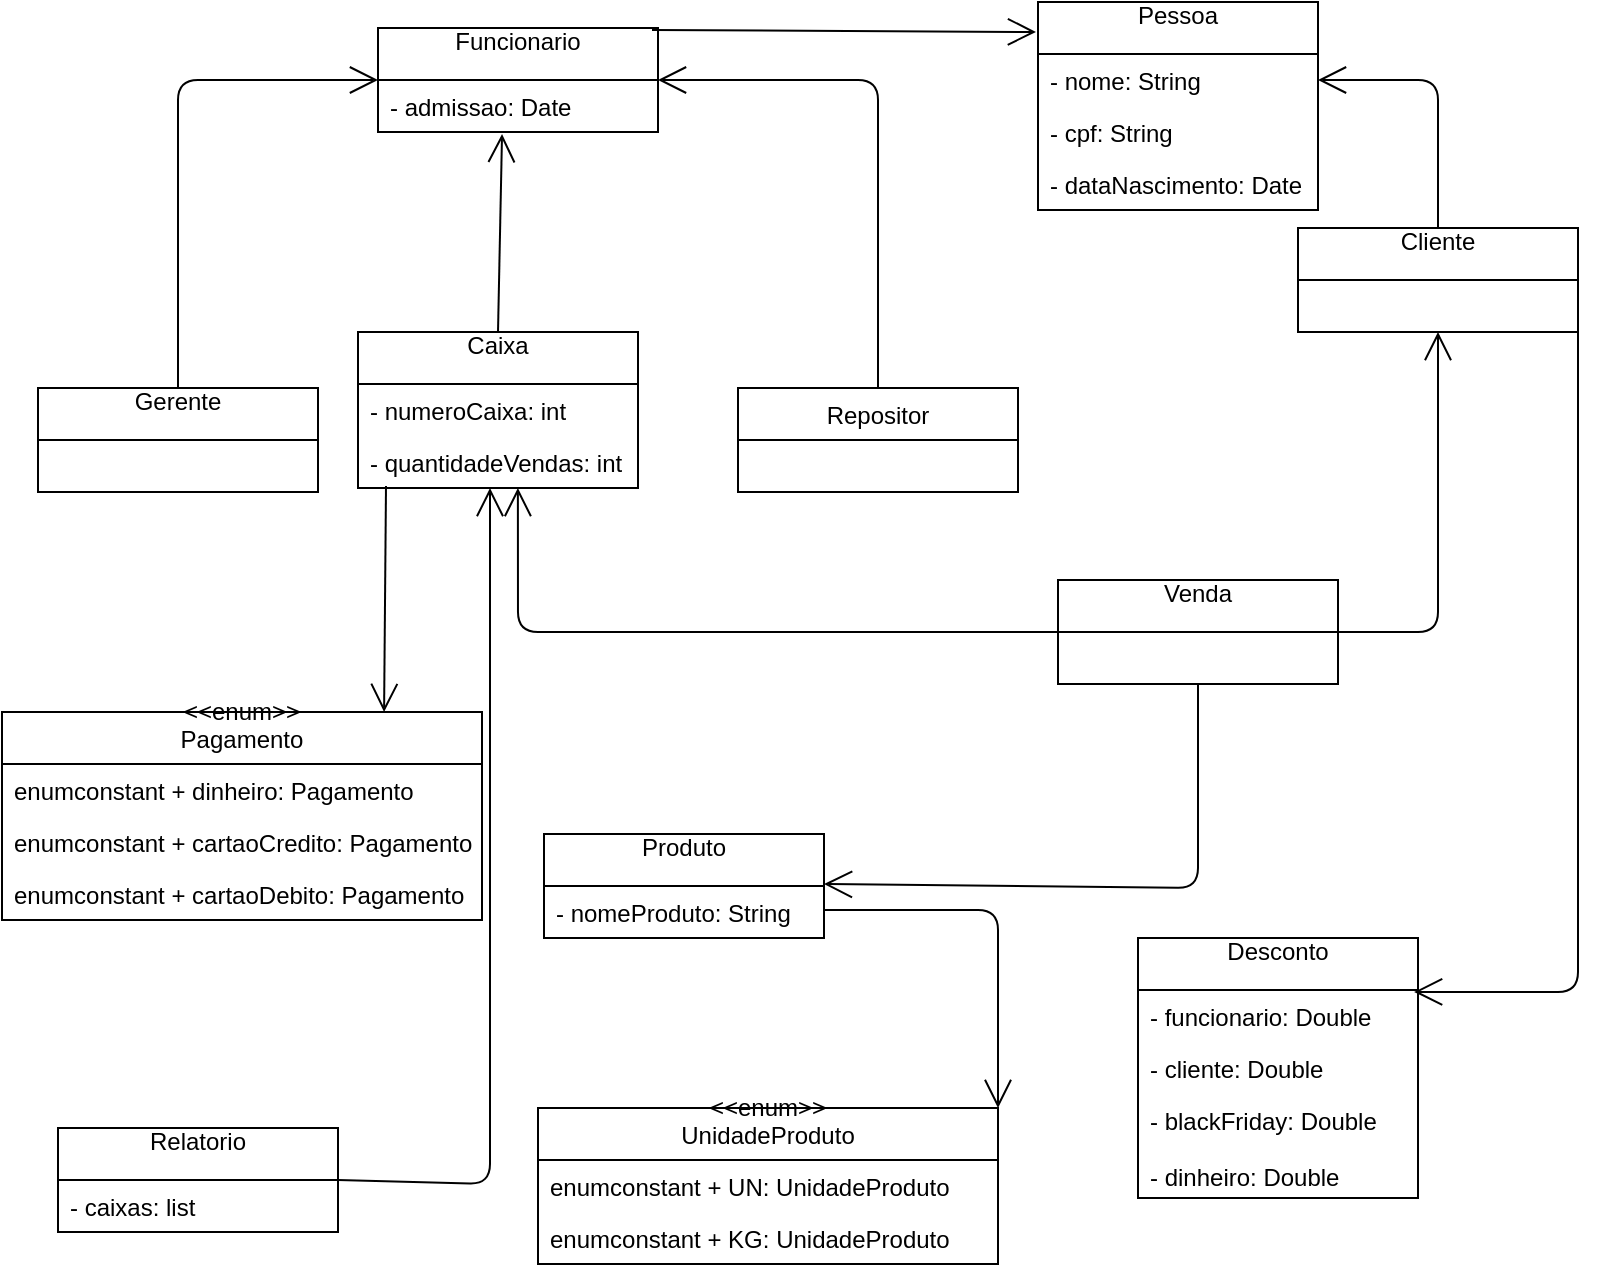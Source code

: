 <mxfile type="device" version="10.6.3"><diagram id="dy8AkEhJQHtJfwQM8YCp" name="Page-1"><mxGraphModel grid="1" dx="840" dy="478" gridSize="10" guides="1" tooltips="1" connect="1" arrows="1" fold="1" page="1" pageScale="1" pageWidth="827" pageHeight="1169" math="0" shadow="0"><root><mxCell id="0" /><mxCell id="1" parent="0" /><mxCell id="J99-HxfMmzeD-QQarW4J-13" value="Gerente&#10;" parent="1" vertex="1" style="swimlane;fontStyle=0;childLayout=stackLayout;horizontal=1;startSize=26;fillColor=none;horizontalStack=0;resizeParent=1;resizeParentMax=0;resizeLast=0;collapsible=1;marginBottom=0;"><mxGeometry as="geometry" height="52" width="140" x="20" y="200"><mxRectangle as="alternateBounds" height="26" width="80" x="20" y="100" /></mxGeometry></mxCell><mxCell id="J99-HxfMmzeD-QQarW4J-21" value="Repositor" parent="1" vertex="1" style="swimlane;fontStyle=0;childLayout=stackLayout;horizontal=1;startSize=26;fillColor=none;horizontalStack=0;resizeParent=1;resizeParentMax=0;resizeLast=0;collapsible=1;marginBottom=0;"><mxGeometry as="geometry" height="52" width="140" x="370" y="200" /></mxCell><mxCell id="J99-HxfMmzeD-QQarW4J-25" value="Venda&#10;" parent="1" vertex="1" style="swimlane;fontStyle=0;childLayout=stackLayout;horizontal=1;startSize=26;fillColor=none;horizontalStack=0;resizeParent=1;resizeParentMax=0;resizeLast=0;collapsible=1;marginBottom=0;"><mxGeometry as="geometry" height="52" width="140" x="530" y="296" /></mxCell><mxCell id="J99-HxfMmzeD-QQarW4J-29" value="Cliente&#10;" parent="1" vertex="1" style="swimlane;fontStyle=0;childLayout=stackLayout;horizontal=1;startSize=26;fillColor=none;horizontalStack=0;resizeParent=1;resizeParentMax=0;resizeLast=0;collapsible=1;marginBottom=0;"><mxGeometry as="geometry" height="52" width="140" x="650" y="120" /></mxCell><mxCell id="SFWZTHUIYwSj-wY7KT-R-1" value="" parent="1" style="endArrow=open;endFill=1;endSize=12;html=1;exitX=0.5;exitY=0;exitDx=0;exitDy=0;entryX=0;entryY=0.5;entryDx=0;entryDy=0;" source="J99-HxfMmzeD-QQarW4J-13" edge="1"><mxGeometry as="geometry" width="160" relative="1"><mxPoint as="sourcePoint" x="40" y="145.5" /><mxPoint as="targetPoint" x="190" y="46" /><Array as="points"><mxPoint x="90" y="46" /></Array></mxGeometry></mxCell><mxCell id="SFWZTHUIYwSj-wY7KT-R-2" value="" parent="1" style="endArrow=open;endFill=1;endSize=12;html=1;exitX=0.5;exitY=0;exitDx=0;exitDy=0;entryX=0.443;entryY=1.038;entryDx=0;entryDy=0;entryPerimeter=0;" source="YMB7ENITeRA24FuGk-F7-5" edge="1" target="u0Q2fNAjcWm606cF1dNG-2"><mxGeometry as="geometry" width="160" relative="1"><mxPoint as="sourcePoint" x="260" y="200" /><mxPoint as="targetPoint" x="260" y="72" /><Array as="points" /></mxGeometry></mxCell><mxCell id="SFWZTHUIYwSj-wY7KT-R-3" value="" parent="1" style="endArrow=open;endFill=1;endSize=12;html=1;entryX=1;entryY=0.5;entryDx=0;entryDy=0;exitX=0.5;exitY=0;exitDx=0;exitDy=0;" source="J99-HxfMmzeD-QQarW4J-21" edge="1"><mxGeometry as="geometry" width="160" relative="1"><mxPoint as="sourcePoint" x="310" y="110" /><mxPoint as="targetPoint" x="330" y="46" /><Array as="points"><mxPoint x="440" y="46" /></Array></mxGeometry></mxCell><mxCell id="SFWZTHUIYwSj-wY7KT-R-4" value="" parent="1" style="endArrow=open;endFill=1;endSize=12;html=1;exitX=0.979;exitY=0.019;exitDx=0;exitDy=0;exitPerimeter=0;entryX=-0.007;entryY=0.038;entryDx=0;entryDy=0;entryPerimeter=0;" edge="1"><mxGeometry as="geometry" width="160" relative="1"><mxPoint as="sourcePoint" x="327" y="21" /><mxPoint as="targetPoint" x="519" y="22" /></mxGeometry></mxCell><mxCell id="SFWZTHUIYwSj-wY7KT-R-5" value="" parent="1" style="endArrow=open;endFill=1;endSize=12;html=1;entryX=1;entryY=0;entryDx=0;entryDy=0;entryPerimeter=0;exitX=0.5;exitY=0;exitDx=0;exitDy=0;" source="J99-HxfMmzeD-QQarW4J-29" edge="1"><mxGeometry as="geometry" width="160" relative="1"><mxPoint as="sourcePoint" x="600" y="440" /><mxPoint as="targetPoint" x="660" y="46" /><Array as="points"><mxPoint x="720" y="46" /></Array></mxGeometry></mxCell><mxCell id="SFWZTHUIYwSj-wY7KT-R-6" value="" parent="1" style="endArrow=open;endFill=1;endSize=12;html=1;entryX=0.5;entryY=1;entryDx=0;entryDy=0;exitX=1;exitY=0.5;exitDx=0;exitDy=0;" source="J99-HxfMmzeD-QQarW4J-25" edge="1" target="J99-HxfMmzeD-QQarW4J-29"><mxGeometry as="geometry" width="160" relative="1"><mxPoint as="sourcePoint" x="343" y="347.5" /><mxPoint as="targetPoint" x="503" y="347.5" /><Array as="points"><mxPoint x="720" y="322" /></Array></mxGeometry></mxCell><mxCell id="SFWZTHUIYwSj-wY7KT-R-7" value="" parent="1" style="endArrow=open;endFill=1;endSize=12;html=1;entryX=0.571;entryY=1;entryDx=0;entryDy=0;exitX=0;exitY=0.5;exitDx=0;exitDy=0;entryPerimeter=0;" source="J99-HxfMmzeD-QQarW4J-25" edge="1" target="YMB7ENITeRA24FuGk-F7-7"><mxGeometry as="geometry" width="160" relative="1"><mxPoint as="sourcePoint" x="520" y="330" /><mxPoint as="targetPoint" x="260" y="252" /><Array as="points"><mxPoint x="260" y="322" /></Array></mxGeometry></mxCell><mxCell id="SFWZTHUIYwSj-wY7KT-R-8" value="" parent="1" style="endArrow=open;endFill=1;endSize=12;html=1;exitX=0.5;exitY=1;exitDx=0;exitDy=0;entryX=1;entryY=0.5;entryDx=0;entryDy=0;" source="J99-HxfMmzeD-QQarW4J-25" edge="1"><mxGeometry as="geometry" width="160" relative="1"><mxPoint as="sourcePoint" x="540" y="430" /><mxPoint as="targetPoint" x="413" y="448" /><Array as="points"><mxPoint x="600" y="450" /></Array></mxGeometry></mxCell><mxCell id="SFWZTHUIYwSj-wY7KT-R-9" value="" parent="1" style="endArrow=open;endFill=1;endSize=12;html=1;exitX=1;exitY=0.75;exitDx=0;exitDy=0;entryX=1;entryY=0;entryDx=0;entryDy=0;entryPerimeter=0;" edge="1" target="SFWZTHUIYwSj-wY7KT-R-22"><mxGeometry as="geometry" width="160" relative="1"><mxPoint as="sourcePoint" x="413" y="461" /><mxPoint as="targetPoint" x="500" y="530" /><Array as="points"><mxPoint x="500" y="461" /></Array></mxGeometry></mxCell><mxCell id="SFWZTHUIYwSj-wY7KT-R-10" value="" parent="1" style="endArrow=open;endFill=1;endSize=12;html=1;exitX=0.1;exitY=0.962;exitDx=0;exitDy=0;exitPerimeter=0;entryX=0.796;entryY=0;entryDx=0;entryDy=0;entryPerimeter=0;" source="YMB7ENITeRA24FuGk-F7-7" edge="1" target="YMB7ENITeRA24FuGk-F7-1"><mxGeometry as="geometry" width="160" relative="1"><mxPoint as="sourcePoint" x="190" y="226" /><mxPoint as="targetPoint" x="190" y="361" /></mxGeometry></mxCell><mxCell id="SFWZTHUIYwSj-wY7KT-R-11" value="" parent="1" style="endArrow=open;endFill=1;endSize=12;html=1;exitX=1;exitY=0.75;exitDx=0;exitDy=0;entryX=0.986;entryY=0.038;entryDx=0;entryDy=0;entryPerimeter=0;" source="J99-HxfMmzeD-QQarW4J-29" edge="1" target="u0Q2fNAjcWm606cF1dNG-6"><mxGeometry as="geometry" width="160" relative="1"><mxPoint as="sourcePoint" x="680" y="412" /><mxPoint as="targetPoint" x="840" y="412" /><Array as="points"><mxPoint x="790" y="502" /></Array></mxGeometry></mxCell><mxCell id="SFWZTHUIYwSj-wY7KT-R-12" value="Pessoa&#10;" parent="1" vertex="1" style="swimlane;fontStyle=0;childLayout=stackLayout;horizontal=1;startSize=26;fillColor=none;horizontalStack=0;resizeParent=1;resizeParentMax=0;resizeLast=0;collapsible=1;marginBottom=0;"><mxGeometry as="geometry" height="104" width="140" x="520" y="7" /></mxCell><mxCell id="SFWZTHUIYwSj-wY7KT-R-13" value="- nome: String&#10;" parent="SFWZTHUIYwSj-wY7KT-R-12" vertex="1" style="text;strokeColor=none;fillColor=none;align=left;verticalAlign=top;spacingLeft=4;spacingRight=4;overflow=hidden;rotatable=0;points=[[0,0.5],[1,0.5]];portConstraint=eastwest;"><mxGeometry as="geometry" height="26" width="140" y="26" /></mxCell><mxCell id="SFWZTHUIYwSj-wY7KT-R-14" value="- cpf: String&#10;" parent="SFWZTHUIYwSj-wY7KT-R-12" vertex="1" style="text;strokeColor=none;fillColor=none;align=left;verticalAlign=top;spacingLeft=4;spacingRight=4;overflow=hidden;rotatable=0;points=[[0,0.5],[1,0.5]];portConstraint=eastwest;"><mxGeometry as="geometry" height="26" width="140" y="52" /></mxCell><mxCell id="SFWZTHUIYwSj-wY7KT-R-15" value="- dataNascimento: Date&#10;" parent="SFWZTHUIYwSj-wY7KT-R-12" vertex="1" style="text;strokeColor=none;fillColor=none;align=left;verticalAlign=top;spacingLeft=4;spacingRight=4;overflow=hidden;rotatable=0;points=[[0,0.5],[1,0.5]];portConstraint=eastwest;"><mxGeometry as="geometry" height="26" width="140" y="78" /></mxCell><mxCell id="SFWZTHUIYwSj-wY7KT-R-22" value="&lt;&lt;enum&gt;&gt;&#10;UnidadeProduto&#10;" parent="1" vertex="1" style="swimlane;fontStyle=0;childLayout=stackLayout;horizontal=1;startSize=26;fillColor=none;horizontalStack=0;resizeParent=1;resizeParentMax=0;resizeLast=0;collapsible=1;marginBottom=0;"><mxGeometry as="geometry" height="78" width="230" x="270" y="560"><mxRectangle as="alternateBounds" height="26" width="180" x="270" y="560" /></mxGeometry></mxCell><mxCell id="SFWZTHUIYwSj-wY7KT-R-24" value="enumconstant + UN: UnidadeProduto&#10;" parent="SFWZTHUIYwSj-wY7KT-R-22" vertex="1" style="text;strokeColor=none;fillColor=none;align=left;verticalAlign=top;spacingLeft=4;spacingRight=4;overflow=hidden;rotatable=0;points=[[0,0.5],[1,0.5]];portConstraint=eastwest;"><mxGeometry as="geometry" height="26" width="230" y="26" /></mxCell><mxCell id="SFWZTHUIYwSj-wY7KT-R-23" value="enumconstant + KG: UnidadeProduto&#10;" parent="SFWZTHUIYwSj-wY7KT-R-22" vertex="1" style="text;strokeColor=none;fillColor=none;align=left;verticalAlign=top;spacingLeft=4;spacingRight=4;overflow=hidden;rotatable=0;points=[[0,0.5],[1,0.5]];portConstraint=eastwest;"><mxGeometry as="geometry" height="26" width="230" y="52" /></mxCell><mxCell id="SFWZTHUIYwSj-wY7KT-R-27" value="Produto&#10;" parent="1" vertex="1" style="swimlane;fontStyle=0;childLayout=stackLayout;horizontal=1;startSize=26;fillColor=none;horizontalStack=0;resizeParent=1;resizeParentMax=0;resizeLast=0;collapsible=1;marginBottom=0;"><mxGeometry as="geometry" height="52" width="140" x="273" y="423" /></mxCell><mxCell id="SFWZTHUIYwSj-wY7KT-R-28" value="- nomeProduto: String&#10;" parent="SFWZTHUIYwSj-wY7KT-R-27" vertex="1" style="text;strokeColor=none;fillColor=none;align=left;verticalAlign=top;spacingLeft=4;spacingRight=4;overflow=hidden;rotatable=0;points=[[0,0.5],[1,0.5]];portConstraint=eastwest;"><mxGeometry as="geometry" height="26" width="140" y="26" /></mxCell><mxCell id="u0Q2fNAjcWm606cF1dNG-1" value="Funcionario&#10;" parent="1" vertex="1" style="swimlane;fontStyle=0;childLayout=stackLayout;horizontal=1;startSize=26;fillColor=none;horizontalStack=0;resizeParent=1;resizeParentMax=0;resizeLast=0;collapsible=1;marginBottom=0;"><mxGeometry as="geometry" height="52" width="140" x="190" y="20" /></mxCell><mxCell id="u0Q2fNAjcWm606cF1dNG-2" value="- admissao: Date&#10;" parent="u0Q2fNAjcWm606cF1dNG-1" vertex="1" style="text;strokeColor=none;fillColor=none;align=left;verticalAlign=top;spacingLeft=4;spacingRight=4;overflow=hidden;rotatable=0;points=[[0,0.5],[1,0.5]];portConstraint=eastwest;"><mxGeometry as="geometry" height="26" width="140" y="26" /></mxCell><mxCell id="u0Q2fNAjcWm606cF1dNG-5" value="Desconto&#10;" parent="1" vertex="1" style="swimlane;fontStyle=0;childLayout=stackLayout;horizontal=1;startSize=26;fillColor=none;horizontalStack=0;resizeParent=1;resizeParentMax=0;resizeLast=0;collapsible=1;marginBottom=0;"><mxGeometry as="geometry" height="130" width="140" x="570" y="475" /></mxCell><mxCell id="u0Q2fNAjcWm606cF1dNG-6" value="- funcionario: Double&#10;" parent="u0Q2fNAjcWm606cF1dNG-5" vertex="1" style="text;strokeColor=none;fillColor=none;align=left;verticalAlign=top;spacingLeft=4;spacingRight=4;overflow=hidden;rotatable=0;points=[[0,0.5],[1,0.5]];portConstraint=eastwest;"><mxGeometry as="geometry" height="26" width="140" y="26" /></mxCell><mxCell id="u0Q2fNAjcWm606cF1dNG-7" value="- cliente: Double&#10;" parent="u0Q2fNAjcWm606cF1dNG-5" vertex="1" style="text;strokeColor=none;fillColor=none;align=left;verticalAlign=top;spacingLeft=4;spacingRight=4;overflow=hidden;rotatable=0;points=[[0,0.5],[1,0.5]];portConstraint=eastwest;"><mxGeometry as="geometry" height="26" width="140" y="52" /></mxCell><mxCell id="u0Q2fNAjcWm606cF1dNG-8" value="- blackFriday: Double&#10;&#10;- dinheiro: Double&#10;" parent="u0Q2fNAjcWm606cF1dNG-5" vertex="1" style="text;strokeColor=none;fillColor=none;align=left;verticalAlign=top;spacingLeft=4;spacingRight=4;overflow=hidden;rotatable=0;points=[[0,0.5],[1,0.5]];portConstraint=eastwest;"><mxGeometry as="geometry" height="52" width="140" y="78" /></mxCell><mxCell id="u0Q2fNAjcWm606cF1dNG-9" value="Relatorio&#10;" parent="1" vertex="1" style="swimlane;fontStyle=0;childLayout=stackLayout;horizontal=1;startSize=26;fillColor=none;horizontalStack=0;resizeParent=1;resizeParentMax=0;resizeLast=0;collapsible=1;marginBottom=0;"><mxGeometry as="geometry" height="52" width="140" x="30" y="570" /></mxCell><mxCell id="u0Q2fNAjcWm606cF1dNG-10" value="- caixas: list" parent="u0Q2fNAjcWm606cF1dNG-9" vertex="1" style="text;strokeColor=none;fillColor=none;align=left;verticalAlign=top;spacingLeft=4;spacingRight=4;overflow=hidden;rotatable=0;points=[[0,0.5],[1,0.5]];portConstraint=eastwest;"><mxGeometry as="geometry" height="26" width="140" y="26" /></mxCell><mxCell id="u0Q2fNAjcWm606cF1dNG-13" value="" parent="1" style="endArrow=open;endFill=1;endSize=12;html=1;entryX=0.4;entryY=1.038;entryDx=0;entryDy=0;entryPerimeter=0;exitX=1;exitY=0.5;exitDx=0;exitDy=0;" source="u0Q2fNAjcWm606cF1dNG-9" edge="1"><mxGeometry as="geometry" width="160" relative="1"><mxPoint as="sourcePoint" x="200" y="640" /><mxPoint as="targetPoint" x="246" y="250" /><Array as="points"><mxPoint x="246" y="598" /></Array></mxGeometry></mxCell><mxCell id="YMB7ENITeRA24FuGk-F7-1" value="&lt;&lt;enum&gt;&gt;&#10;Pagamento&#10;" parent="1" vertex="1" style="swimlane;fontStyle=0;childLayout=stackLayout;horizontal=1;startSize=26;fillColor=none;horizontalStack=0;resizeParent=1;resizeParentMax=0;resizeLast=0;collapsible=1;marginBottom=0;"><mxGeometry as="geometry" height="104" width="240" x="2" y="362" /></mxCell><mxCell id="YMB7ENITeRA24FuGk-F7-2" value="enumconstant + dinheiro: Pagamento&#10;" parent="YMB7ENITeRA24FuGk-F7-1" vertex="1" style="text;strokeColor=none;fillColor=none;align=left;verticalAlign=top;spacingLeft=4;spacingRight=4;overflow=hidden;rotatable=0;points=[[0,0.5],[1,0.5]];portConstraint=eastwest;"><mxGeometry as="geometry" height="26" width="240" y="26" /></mxCell><mxCell id="YMB7ENITeRA24FuGk-F7-3" value="enumconstant + cartaoCredito: Pagamento&#10;" parent="YMB7ENITeRA24FuGk-F7-1" vertex="1" style="text;strokeColor=none;fillColor=none;align=left;verticalAlign=top;spacingLeft=4;spacingRight=4;overflow=hidden;rotatable=0;points=[[0,0.5],[1,0.5]];portConstraint=eastwest;"><mxGeometry as="geometry" height="26" width="240" y="52" /></mxCell><mxCell id="YMB7ENITeRA24FuGk-F7-4" value="enumconstant + cartaoDebito: Pagamento&#10;" parent="YMB7ENITeRA24FuGk-F7-1" vertex="1" style="text;strokeColor=none;fillColor=none;align=left;verticalAlign=top;spacingLeft=4;spacingRight=4;overflow=hidden;rotatable=0;points=[[0,0.5],[1,0.5]];portConstraint=eastwest;"><mxGeometry as="geometry" height="26" width="240" y="78" /></mxCell><mxCell id="YMB7ENITeRA24FuGk-F7-5" value="Caixa&#10;" parent="1" vertex="1" style="swimlane;fontStyle=0;childLayout=stackLayout;horizontal=1;startSize=26;fillColor=none;horizontalStack=0;resizeParent=1;resizeParentMax=0;resizeLast=0;collapsible=1;marginBottom=0;"><mxGeometry as="geometry" height="78" width="140" x="180" y="172" /></mxCell><mxCell id="YMB7ENITeRA24FuGk-F7-6" value="- numeroCaixa: int&#10;" parent="YMB7ENITeRA24FuGk-F7-5" vertex="1" style="text;strokeColor=none;fillColor=none;align=left;verticalAlign=top;spacingLeft=4;spacingRight=4;overflow=hidden;rotatable=0;points=[[0,0.5],[1,0.5]];portConstraint=eastwest;"><mxGeometry as="geometry" height="26" width="140" y="26" /></mxCell><mxCell id="YMB7ENITeRA24FuGk-F7-7" value="- quantidadeVendas: int&#10;" parent="YMB7ENITeRA24FuGk-F7-5" vertex="1" style="text;strokeColor=none;fillColor=none;align=left;verticalAlign=top;spacingLeft=4;spacingRight=4;overflow=hidden;rotatable=0;points=[[0,0.5],[1,0.5]];portConstraint=eastwest;"><mxGeometry as="geometry" height="26" width="140" y="52" /></mxCell></root></mxGraphModel></diagram></mxfile>